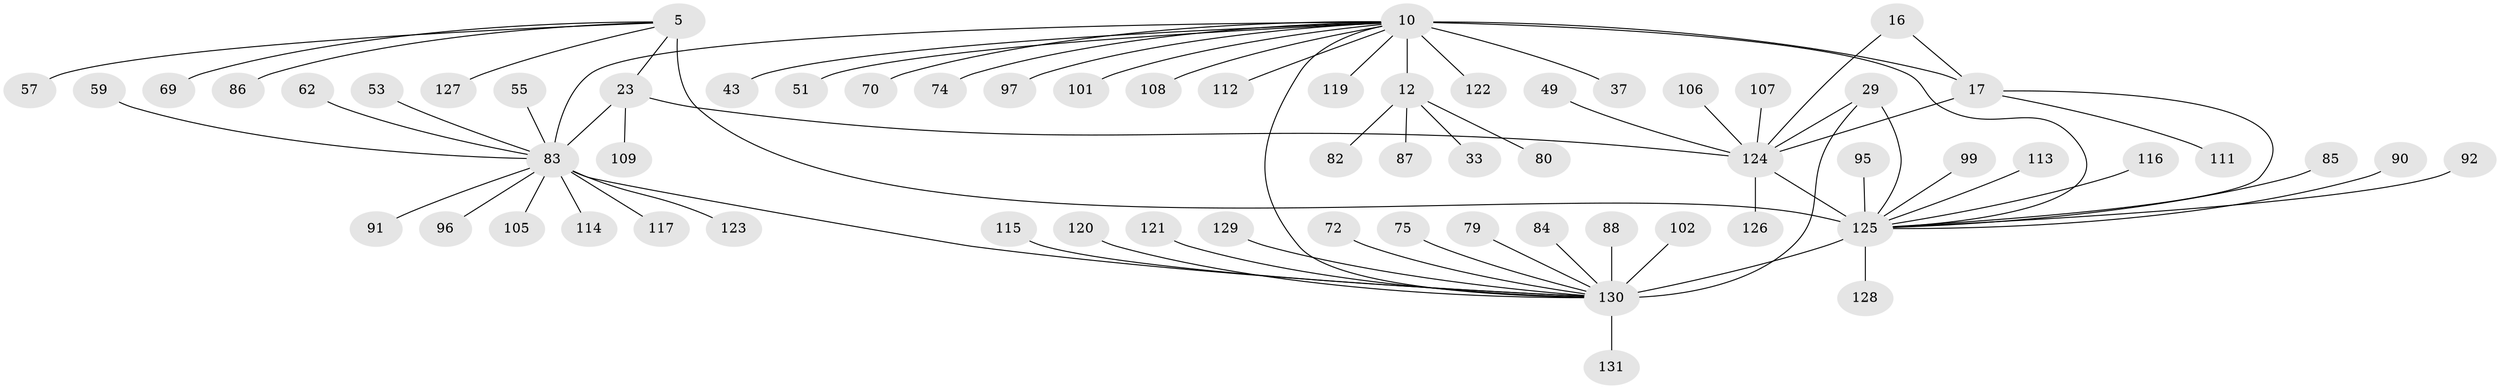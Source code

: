 // original degree distribution, {10: 0.04580152671755725, 12: 0.022900763358778626, 7: 0.04580152671755725, 8: 0.04580152671755725, 11: 0.015267175572519083, 5: 0.022900763358778626, 6: 0.022900763358778626, 9: 0.007633587786259542, 3: 0.03816793893129771, 2: 0.09923664122137404, 1: 0.6030534351145038, 4: 0.030534351145038167}
// Generated by graph-tools (version 1.1) at 2025/55/03/09/25 04:55:54]
// undirected, 65 vertices, 73 edges
graph export_dot {
graph [start="1"]
  node [color=gray90,style=filled];
  5 [super="+4"];
  10 [super="+8+7"];
  12 [super="+9+11"];
  16 [super="+15"];
  17 [super="+13"];
  23 [super="+19"];
  29 [super="+27"];
  33;
  37;
  43;
  49;
  51;
  53;
  55;
  57;
  59 [super="+54"];
  62;
  69;
  70;
  72;
  74;
  75;
  79 [super="+50"];
  80;
  82 [super="+73"];
  83 [super="+24+47"];
  84;
  85;
  86;
  87 [super="+76"];
  88;
  90;
  91;
  92;
  95;
  96;
  97;
  99 [super="+98"];
  101 [super="+52"];
  102;
  105;
  106;
  107;
  108 [super="+66"];
  109;
  111;
  112;
  113;
  114;
  115;
  116;
  117;
  119;
  120 [super="+39+110"];
  121;
  122;
  123;
  124 [super="+36+18"];
  125 [super="+67+3+6+103+104+34+41+48+63+71+81"];
  126;
  127 [super="+78"];
  128;
  129 [super="+46"];
  130 [super="+30+35+56+58+26+38+64+68"];
  131 [super="+118"];
  5 -- 23;
  5 -- 57;
  5 -- 69;
  5 -- 86;
  5 -- 127;
  5 -- 125 [weight=8];
  10 -- 12 [weight=9];
  10 -- 17;
  10 -- 51;
  10 -- 70;
  10 -- 74;
  10 -- 112;
  10 -- 97;
  10 -- 130 [weight=2];
  10 -- 83 [weight=2];
  10 -- 125 [weight=2];
  10 -- 37;
  10 -- 101;
  10 -- 43;
  10 -- 108;
  10 -- 119;
  10 -- 122;
  12 -- 80;
  12 -- 33;
  12 -- 82;
  12 -- 87;
  16 -- 17 [weight=4];
  16 -- 124 [weight=4];
  17 -- 111;
  17 -- 124 [weight=4];
  17 -- 125;
  23 -- 109;
  23 -- 124 [weight=2];
  23 -- 83 [weight=8];
  29 -- 130 [weight=8];
  29 -- 124;
  29 -- 125;
  49 -- 124;
  53 -- 83;
  55 -- 83;
  59 -- 83;
  62 -- 83;
  72 -- 130;
  75 -- 130;
  79 -- 130;
  83 -- 96;
  83 -- 105;
  83 -- 91;
  83 -- 123;
  83 -- 114;
  83 -- 117;
  83 -- 130;
  84 -- 130;
  85 -- 125;
  88 -- 130;
  90 -- 125;
  92 -- 125;
  95 -- 125;
  99 -- 125;
  102 -- 130;
  106 -- 124;
  107 -- 124;
  113 -- 125;
  115 -- 130;
  116 -- 125;
  120 -- 130;
  121 -- 130;
  124 -- 125;
  124 -- 126;
  125 -- 128;
  125 -- 130 [weight=2];
  129 -- 130;
  130 -- 131;
}
